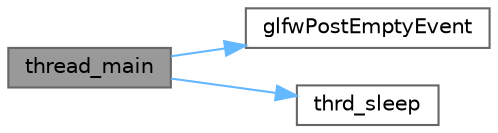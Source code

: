 digraph "thread_main"
{
 // LATEX_PDF_SIZE
  bgcolor="transparent";
  edge [fontname=Helvetica,fontsize=10,labelfontname=Helvetica,labelfontsize=10];
  node [fontname=Helvetica,fontsize=10,shape=box,height=0.2,width=0.4];
  rankdir="LR";
  Node1 [id="Node000001",label="thread_main",height=0.2,width=0.4,color="gray40", fillcolor="grey60", style="filled", fontcolor="black",tooltip=" "];
  Node1 -> Node2 [id="edge3_Node000001_Node000002",color="steelblue1",style="solid",tooltip=" "];
  Node2 [id="Node000002",label="glfwPostEmptyEvent",height=0.2,width=0.4,color="grey40", fillcolor="white", style="filled",URL="$group__window.html#gad6f6b997278c91c43b35970eb9713d7e",tooltip="Posts an empty event to the event queue."];
  Node1 -> Node3 [id="edge4_Node000001_Node000003",color="steelblue1",style="solid",tooltip=" "];
  Node3 [id="Node000003",label="thrd_sleep",height=0.2,width=0.4,color="grey40", fillcolor="white", style="filled",URL="$tinycthread_8c.html#a58d00bd1fc0cc3c91d4c34d5faf117c3",tooltip=" "];
}
